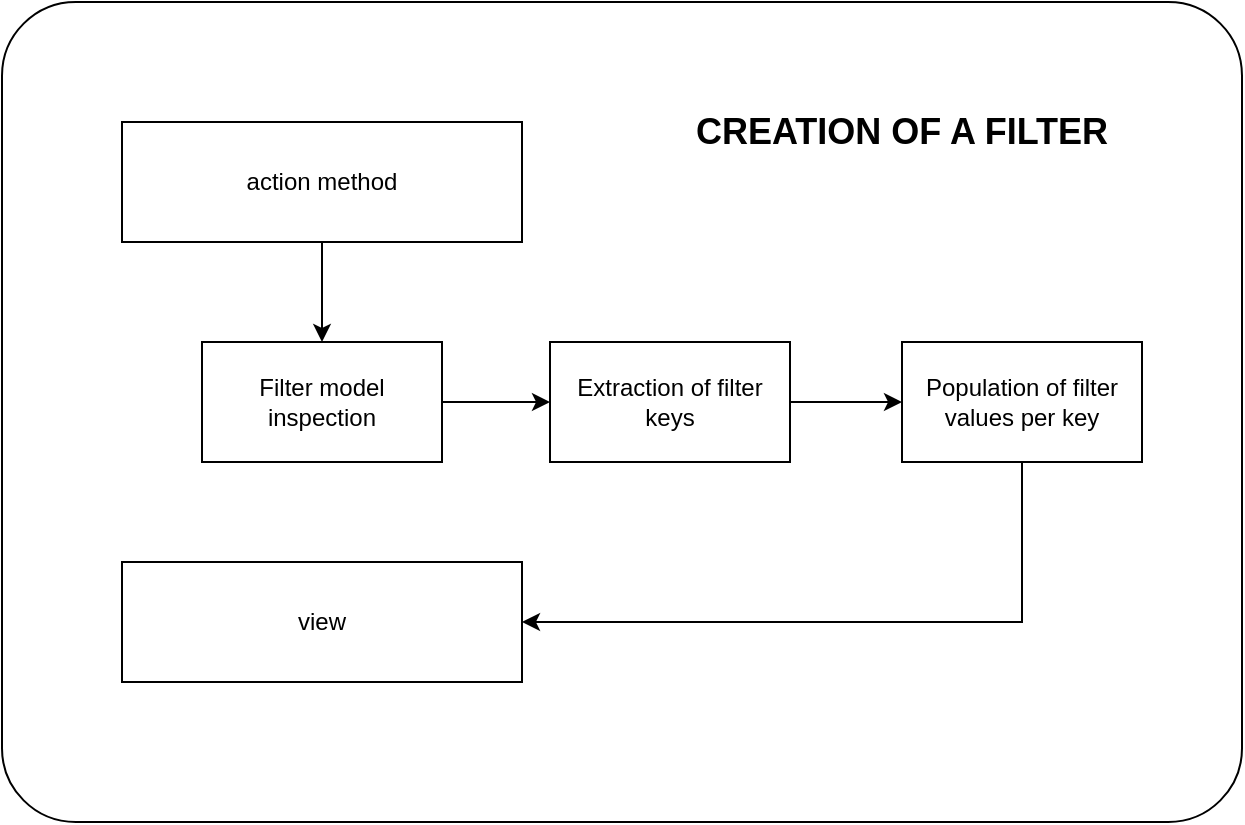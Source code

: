 <mxfile version="20.8.0" type="device"><diagram id="BVTBoThxMeIqmjGRhMDp" name="Pagina-1"><mxGraphModel dx="1050" dy="617" grid="1" gridSize="10" guides="1" tooltips="1" connect="1" arrows="1" fold="1" page="1" pageScale="1" pageWidth="827" pageHeight="1169" math="0" shadow="0"><root><mxCell id="0"/><mxCell id="1" parent="0"/><mxCell id="UOloEP4Znt4qRpKEH-s9-8" value="" style="rounded=1;whiteSpace=wrap;html=1;arcSize=9;" vertex="1" parent="1"><mxGeometry x="80" y="50" width="620" height="410" as="geometry"/></mxCell><mxCell id="JNQUd4xrBQ1MliHaXu6R-1" value="action method" style="rounded=0;whiteSpace=wrap;html=1;" parent="1" vertex="1"><mxGeometry x="140" y="110" width="200" height="60" as="geometry"/></mxCell><mxCell id="JNQUd4xrBQ1MliHaXu6R-2" value="Filter model inspection" style="rounded=0;whiteSpace=wrap;html=1;" parent="1" vertex="1"><mxGeometry x="180" y="220" width="120" height="60" as="geometry"/></mxCell><mxCell id="JNQUd4xrBQ1MliHaXu6R-3" value="" style="endArrow=classic;html=1;rounded=0;exitX=0.5;exitY=1;exitDx=0;exitDy=0;entryX=0.5;entryY=0;entryDx=0;entryDy=0;" parent="1" source="JNQUd4xrBQ1MliHaXu6R-1" target="JNQUd4xrBQ1MliHaXu6R-2" edge="1"><mxGeometry width="50" height="50" relative="1" as="geometry"><mxPoint x="390" y="310" as="sourcePoint"/><mxPoint x="440" y="260" as="targetPoint"/></mxGeometry></mxCell><mxCell id="UOloEP4Znt4qRpKEH-s9-6" value="" style="edgeStyle=orthogonalEdgeStyle;rounded=0;orthogonalLoop=1;jettySize=auto;html=1;" edge="1" parent="1" source="UOloEP4Znt4qRpKEH-s9-1" target="UOloEP4Znt4qRpKEH-s9-2"><mxGeometry relative="1" as="geometry"/></mxCell><mxCell id="UOloEP4Znt4qRpKEH-s9-1" value="Extraction of filter keys" style="rounded=0;whiteSpace=wrap;html=1;" vertex="1" parent="1"><mxGeometry x="354" y="220" width="120" height="60" as="geometry"/></mxCell><mxCell id="UOloEP4Znt4qRpKEH-s9-7" style="edgeStyle=orthogonalEdgeStyle;rounded=0;orthogonalLoop=1;jettySize=auto;html=1;entryX=1;entryY=0.5;entryDx=0;entryDy=0;exitX=0.5;exitY=1;exitDx=0;exitDy=0;" edge="1" parent="1" source="UOloEP4Znt4qRpKEH-s9-2" target="UOloEP4Znt4qRpKEH-s9-4"><mxGeometry relative="1" as="geometry"><Array as="points"><mxPoint x="590" y="360"/></Array></mxGeometry></mxCell><mxCell id="UOloEP4Znt4qRpKEH-s9-2" value="Population of filter values per key" style="rounded=0;whiteSpace=wrap;html=1;" vertex="1" parent="1"><mxGeometry x="530" y="220" width="120" height="60" as="geometry"/></mxCell><mxCell id="UOloEP4Znt4qRpKEH-s9-4" value="view" style="rounded=0;whiteSpace=wrap;html=1;" vertex="1" parent="1"><mxGeometry x="140" y="330" width="200" height="60" as="geometry"/></mxCell><mxCell id="UOloEP4Znt4qRpKEH-s9-5" value="" style="endArrow=classic;html=1;rounded=0;exitX=1;exitY=0.5;exitDx=0;exitDy=0;entryX=0;entryY=0.5;entryDx=0;entryDy=0;" edge="1" parent="1" source="JNQUd4xrBQ1MliHaXu6R-2" target="UOloEP4Znt4qRpKEH-s9-1"><mxGeometry width="50" height="50" relative="1" as="geometry"><mxPoint x="390" y="320" as="sourcePoint"/><mxPoint x="440" y="270" as="targetPoint"/></mxGeometry></mxCell><mxCell id="UOloEP4Znt4qRpKEH-s9-9" value="CREATION OF A FILTER" style="rounded=0;whiteSpace=wrap;html=1;strokeColor=none;fillColor=default;fillStyle=auto;fontStyle=1;spacingTop=0;fontSize=18;" vertex="1" parent="1"><mxGeometry x="390" y="80" width="280" height="70" as="geometry"/></mxCell></root></mxGraphModel></diagram></mxfile>